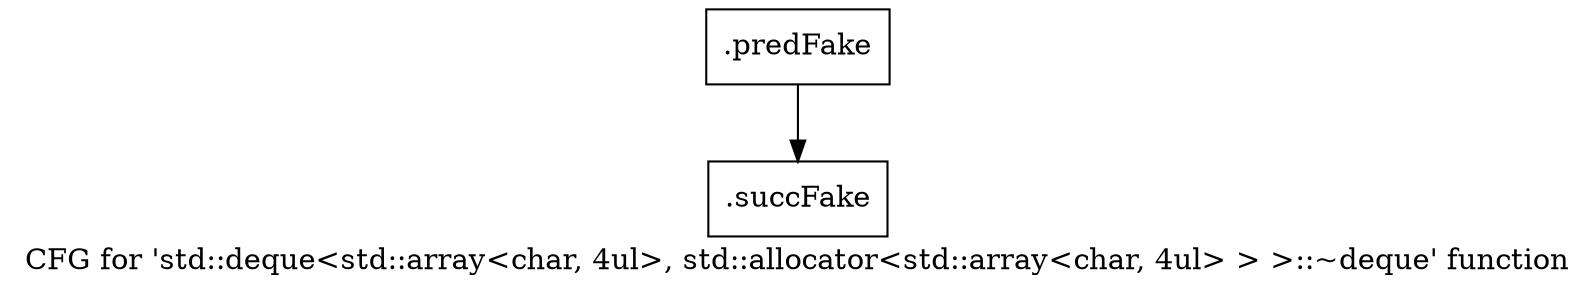 digraph "CFG for 'std::deque\<std::array\<char, 4ul\>, std::allocator\<std::array\<char, 4ul\> \> \>::~deque' function" {
	label="CFG for 'std::deque\<std::array\<char, 4ul\>, std::allocator\<std::array\<char, 4ul\> \> \>::~deque' function";

	Node0x5fe5f80 [shape=record,filename="",linenumber="",label="{.predFake}"];
	Node0x5fe5f80 -> Node0x63202b0[ callList="" memoryops="" filename="/mnt/xilinx/Vitis_HLS/2021.2/tps/lnx64/gcc-6.2.0/lib/gcc/x86_64-pc-linux-gnu/6.2.0/../../../../include/c++/6.2.0/bits/stl_deque.h" execusionnum="0"];
	Node0x63202b0 [shape=record,filename="/mnt/xilinx/Vitis_HLS/2021.2/tps/lnx64/gcc-6.2.0/lib/gcc/x86_64-pc-linux-gnu/6.2.0/../../../../include/c++/6.2.0/bits/stl_deque.h",linenumber="1041",label="{.succFake}"];
}
